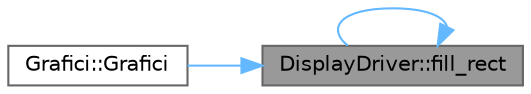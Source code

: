 digraph "DisplayDriver::fill_rect"
{
 // LATEX_PDF_SIZE
  bgcolor="transparent";
  edge [fontname=Helvetica,fontsize=10,labelfontname=Helvetica,labelfontsize=10];
  node [fontname=Helvetica,fontsize=10,shape=box,height=0.2,width=0.4];
  rankdir="RL";
  Node1 [label="DisplayDriver::fill_rect",height=0.2,width=0.4,color="gray40", fillcolor="grey60", style="filled", fontcolor="black",tooltip=" "];
  Node1 -> Node1 [dir="back",color="steelblue1",style="solid"];
  Node1 -> Node2 [dir="back",color="steelblue1",style="solid"];
  Node2 [label="Grafici::Grafici",height=0.2,width=0.4,color="grey40", fillcolor="white", style="filled",URL="$class_grafici.html#a20e5ae37c93c53c9bf6284341d7aa64f",tooltip="Construct a new Grafici object."];
}
